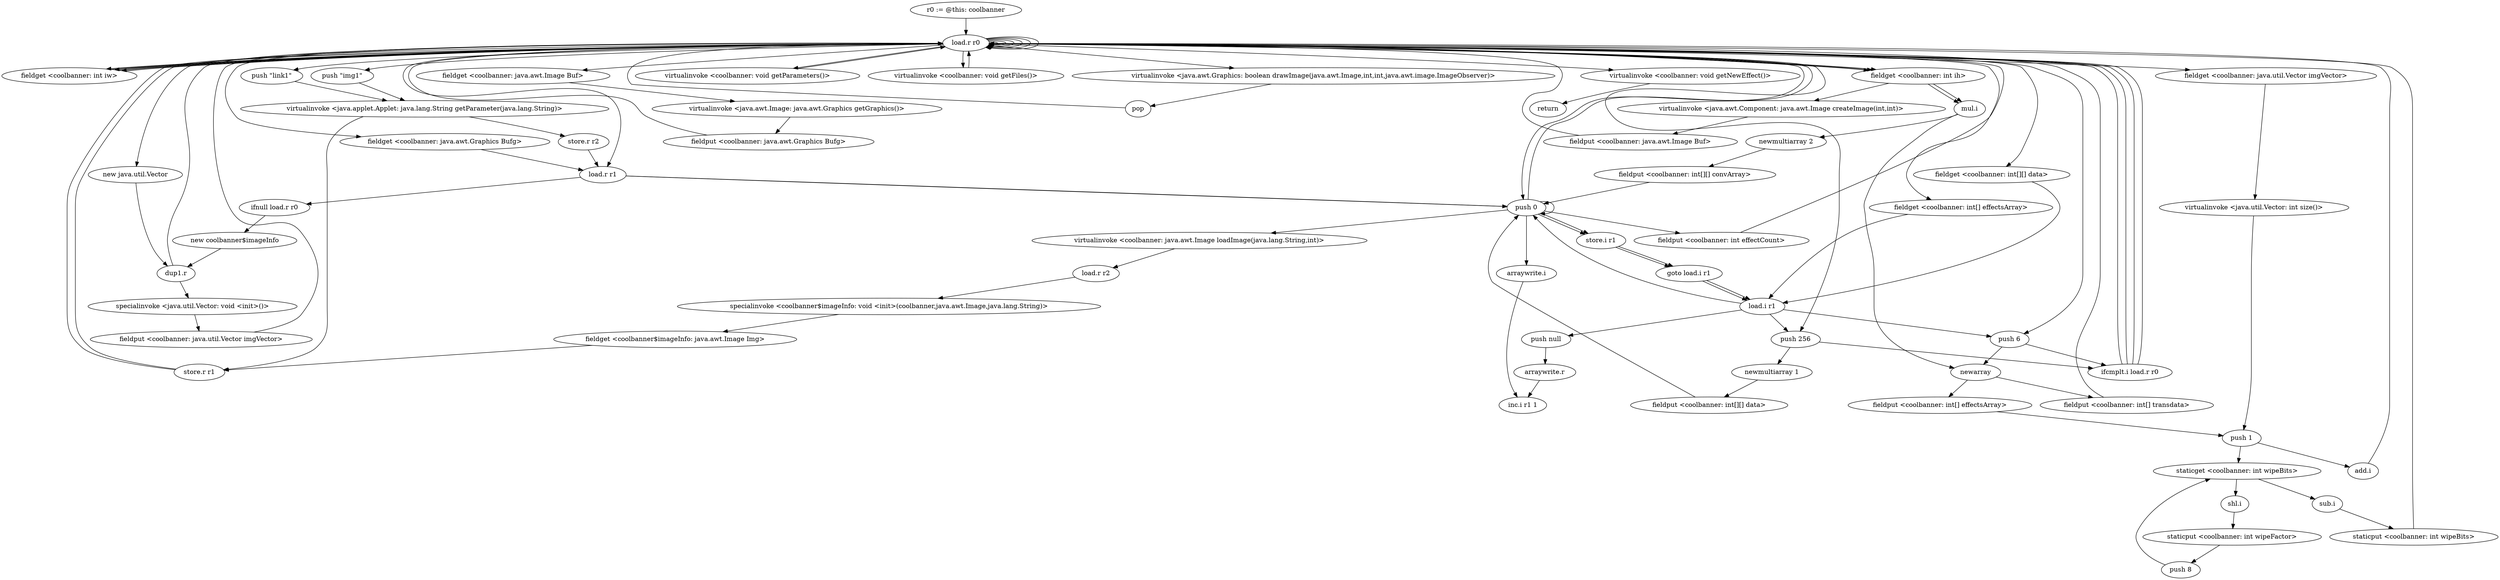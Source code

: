 digraph "" {
    "r0 := @this: coolbanner"
    "load.r r0"
    "r0 := @this: coolbanner"->"load.r r0";
    "load.r r0"->"load.r r0";
    "load.r r0"->"load.r r0";
    "fieldget <coolbanner: int iw>"
    "load.r r0"->"fieldget <coolbanner: int iw>";
    "fieldget <coolbanner: int iw>"->"load.r r0";
    "fieldget <coolbanner: int ih>"
    "load.r r0"->"fieldget <coolbanner: int ih>";
    "virtualinvoke <java.awt.Component: java.awt.Image createImage(int,int)>"
    "fieldget <coolbanner: int ih>"->"virtualinvoke <java.awt.Component: java.awt.Image createImage(int,int)>";
    "fieldput <coolbanner: java.awt.Image Buf>"
    "virtualinvoke <java.awt.Component: java.awt.Image createImage(int,int)>"->"fieldput <coolbanner: java.awt.Image Buf>";
    "fieldput <coolbanner: java.awt.Image Buf>"->"load.r r0";
    "load.r r0"->"load.r r0";
    "fieldget <coolbanner: java.awt.Image Buf>"
    "load.r r0"->"fieldget <coolbanner: java.awt.Image Buf>";
    "virtualinvoke <java.awt.Image: java.awt.Graphics getGraphics()>"
    "fieldget <coolbanner: java.awt.Image Buf>"->"virtualinvoke <java.awt.Image: java.awt.Graphics getGraphics()>";
    "fieldput <coolbanner: java.awt.Graphics Bufg>"
    "virtualinvoke <java.awt.Image: java.awt.Graphics getGraphics()>"->"fieldput <coolbanner: java.awt.Graphics Bufg>";
    "fieldput <coolbanner: java.awt.Graphics Bufg>"->"load.r r0";
    "push \"img1\""
    "load.r r0"->"push \"img1\"";
    "virtualinvoke <java.applet.Applet: java.lang.String getParameter(java.lang.String)>"
    "push \"img1\""->"virtualinvoke <java.applet.Applet: java.lang.String getParameter(java.lang.String)>";
    "store.r r1"
    "virtualinvoke <java.applet.Applet: java.lang.String getParameter(java.lang.String)>"->"store.r r1";
    "store.r r1"->"load.r r0";
    "push \"link1\""
    "load.r r0"->"push \"link1\"";
    "push \"link1\""->"virtualinvoke <java.applet.Applet: java.lang.String getParameter(java.lang.String)>";
    "store.r r2"
    "virtualinvoke <java.applet.Applet: java.lang.String getParameter(java.lang.String)>"->"store.r r2";
    "load.r r1"
    "store.r r2"->"load.r r1";
    "ifnull load.r r0"
    "load.r r1"->"ifnull load.r r0";
    "new coolbanner$imageInfo"
    "ifnull load.r r0"->"new coolbanner$imageInfo";
    "dup1.r"
    "new coolbanner$imageInfo"->"dup1.r";
    "dup1.r"->"load.r r0";
    "load.r r0"->"load.r r0";
    "load.r r0"->"load.r r1";
    "push 0"
    "load.r r1"->"push 0";
    "virtualinvoke <coolbanner: java.awt.Image loadImage(java.lang.String,int)>"
    "push 0"->"virtualinvoke <coolbanner: java.awt.Image loadImage(java.lang.String,int)>";
    "load.r r2"
    "virtualinvoke <coolbanner: java.awt.Image loadImage(java.lang.String,int)>"->"load.r r2";
    "specialinvoke <coolbanner$imageInfo: void <init>(coolbanner,java.awt.Image,java.lang.String)>"
    "load.r r2"->"specialinvoke <coolbanner$imageInfo: void <init>(coolbanner,java.awt.Image,java.lang.String)>";
    "fieldget <coolbanner$imageInfo: java.awt.Image Img>"
    "specialinvoke <coolbanner$imageInfo: void <init>(coolbanner,java.awt.Image,java.lang.String)>"->"fieldget <coolbanner$imageInfo: java.awt.Image Img>";
    "fieldget <coolbanner$imageInfo: java.awt.Image Img>"->"store.r r1";
    "store.r r1"->"load.r r0";
    "fieldget <coolbanner: java.awt.Graphics Bufg>"
    "load.r r0"->"fieldget <coolbanner: java.awt.Graphics Bufg>";
    "fieldget <coolbanner: java.awt.Graphics Bufg>"->"load.r r1";
    "load.r r1"->"push 0";
    "push 0"->"push 0";
    "push 0"->"load.r r0";
    "virtualinvoke <java.awt.Graphics: boolean drawImage(java.awt.Image,int,int,java.awt.image.ImageObserver)>"
    "load.r r0"->"virtualinvoke <java.awt.Graphics: boolean drawImage(java.awt.Image,int,int,java.awt.image.ImageObserver)>";
    "pop"
    "virtualinvoke <java.awt.Graphics: boolean drawImage(java.awt.Image,int,int,java.awt.image.ImageObserver)>"->"pop";
    "pop"->"load.r r0";
    "new java.util.Vector"
    "load.r r0"->"new java.util.Vector";
    "new java.util.Vector"->"dup1.r";
    "specialinvoke <java.util.Vector: void <init>()>"
    "dup1.r"->"specialinvoke <java.util.Vector: void <init>()>";
    "fieldput <coolbanner: java.util.Vector imgVector>"
    "specialinvoke <java.util.Vector: void <init>()>"->"fieldput <coolbanner: java.util.Vector imgVector>";
    "fieldput <coolbanner: java.util.Vector imgVector>"->"load.r r0";
    "push 6"
    "load.r r0"->"push 6";
    "newarray"
    "push 6"->"newarray";
    "fieldput <coolbanner: int[] effectsArray>"
    "newarray"->"fieldput <coolbanner: int[] effectsArray>";
    "push 1"
    "fieldput <coolbanner: int[] effectsArray>"->"push 1";
    "staticget <coolbanner: int wipeBits>"
    "push 1"->"staticget <coolbanner: int wipeBits>";
    "shl.i"
    "staticget <coolbanner: int wipeBits>"->"shl.i";
    "staticput <coolbanner: int wipeFactor>"
    "shl.i"->"staticput <coolbanner: int wipeFactor>";
    "push 8"
    "staticput <coolbanner: int wipeFactor>"->"push 8";
    "push 8"->"staticget <coolbanner: int wipeBits>";
    "sub.i"
    "staticget <coolbanner: int wipeBits>"->"sub.i";
    "staticput <coolbanner: int wipeBits>"
    "sub.i"->"staticput <coolbanner: int wipeBits>";
    "staticput <coolbanner: int wipeBits>"->"load.r r0";
    "push 256"
    "load.r r0"->"push 256";
    "newmultiarray 1"
    "push 256"->"newmultiarray 1";
    "fieldput <coolbanner: int[][] data>"
    "newmultiarray 1"->"fieldput <coolbanner: int[][] data>";
    "fieldput <coolbanner: int[][] data>"->"push 0";
    "store.i r1"
    "push 0"->"store.i r1";
    "goto load.i r1"
    "store.i r1"->"goto load.i r1";
    "load.i r1"
    "goto load.i r1"->"load.i r1";
    "load.i r1"->"push 256";
    "ifcmplt.i load.r r0"
    "push 256"->"ifcmplt.i load.r r0";
    "ifcmplt.i load.r r0"->"load.r r0";
    "load.r r0"->"load.r r0";
    "load.r r0"->"fieldget <coolbanner: int iw>";
    "fieldget <coolbanner: int iw>"->"load.r r0";
    "load.r r0"->"fieldget <coolbanner: int ih>";
    "mul.i"
    "fieldget <coolbanner: int ih>"->"mul.i";
    "mul.i"->"newarray";
    "fieldput <coolbanner: int[] transdata>"
    "newarray"->"fieldput <coolbanner: int[] transdata>";
    "fieldput <coolbanner: int[] transdata>"->"load.r r0";
    "virtualinvoke <coolbanner: void getParameters()>"
    "load.r r0"->"virtualinvoke <coolbanner: void getParameters()>";
    "virtualinvoke <coolbanner: void getParameters()>"->"load.r r0";
    "virtualinvoke <coolbanner: void getFiles()>"
    "load.r r0"->"virtualinvoke <coolbanner: void getFiles()>";
    "virtualinvoke <coolbanner: void getFiles()>"->"load.r r0";
    "load.r r0"->"load.r r0";
    "fieldget <coolbanner: java.util.Vector imgVector>"
    "load.r r0"->"fieldget <coolbanner: java.util.Vector imgVector>";
    "virtualinvoke <java.util.Vector: int size()>"
    "fieldget <coolbanner: java.util.Vector imgVector>"->"virtualinvoke <java.util.Vector: int size()>";
    "virtualinvoke <java.util.Vector: int size()>"->"push 1";
    "add.i"
    "push 1"->"add.i";
    "add.i"->"load.r r0";
    "load.r r0"->"fieldget <coolbanner: int iw>";
    "fieldget <coolbanner: int iw>"->"load.r r0";
    "load.r r0"->"fieldget <coolbanner: int ih>";
    "fieldget <coolbanner: int ih>"->"mul.i";
    "newmultiarray 2"
    "mul.i"->"newmultiarray 2";
    "fieldput <coolbanner: int[][] convArray>"
    "newmultiarray 2"->"fieldput <coolbanner: int[][] convArray>";
    "fieldput <coolbanner: int[][] convArray>"->"push 0";
    "push 0"->"store.i r1";
    "store.i r1"->"goto load.i r1";
    "goto load.i r1"->"load.i r1";
    "load.i r1"->"push 6";
    "push 6"->"ifcmplt.i load.r r0";
    "ifcmplt.i load.r r0"->"load.r r0";
    "load.r r0"->"push 0";
    "fieldput <coolbanner: int effectCount>"
    "push 0"->"fieldput <coolbanner: int effectCount>";
    "fieldput <coolbanner: int effectCount>"->"load.r r0";
    "virtualinvoke <coolbanner: void getNewEffect()>"
    "load.r r0"->"virtualinvoke <coolbanner: void getNewEffect()>";
    "return"
    "virtualinvoke <coolbanner: void getNewEffect()>"->"return";
    "ifcmplt.i load.r r0"->"load.r r0";
    "fieldget <coolbanner: int[] effectsArray>"
    "load.r r0"->"fieldget <coolbanner: int[] effectsArray>";
    "fieldget <coolbanner: int[] effectsArray>"->"load.i r1";
    "load.i r1"->"push 0";
    "arraywrite.i"
    "push 0"->"arraywrite.i";
    "inc.i r1 1"
    "arraywrite.i"->"inc.i r1 1";
    "ifcmplt.i load.r r0"->"load.r r0";
    "fieldget <coolbanner: int[][] data>"
    "load.r r0"->"fieldget <coolbanner: int[][] data>";
    "fieldget <coolbanner: int[][] data>"->"load.i r1";
    "push null"
    "load.i r1"->"push null";
    "arraywrite.r"
    "push null"->"arraywrite.r";
    "arraywrite.r"->"inc.i r1 1";
}
